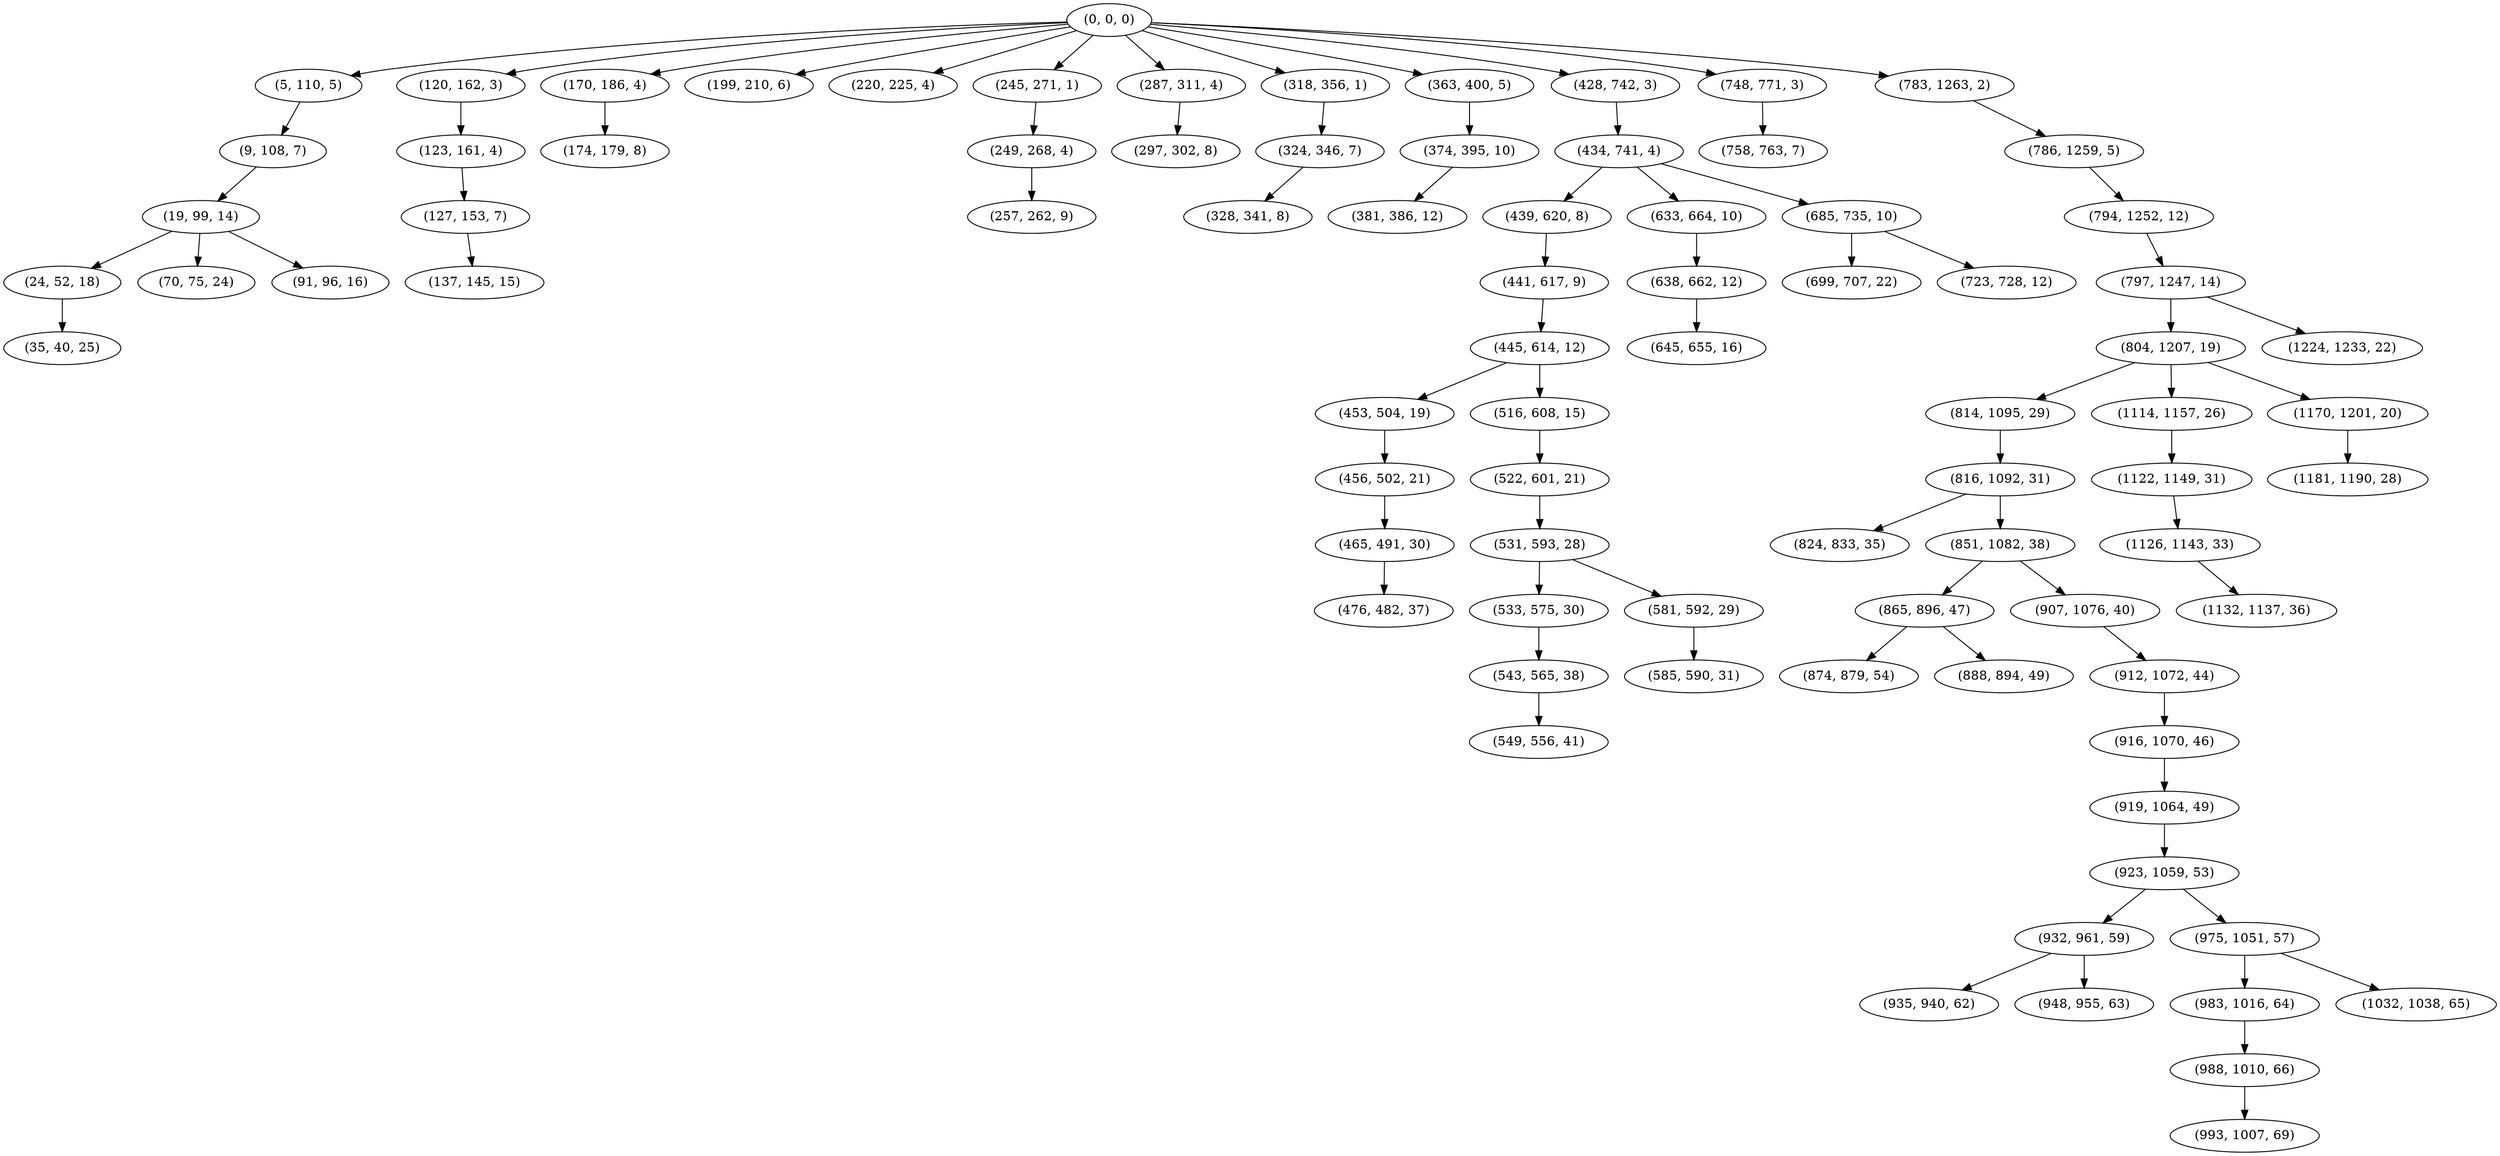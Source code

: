 digraph tree {
    "(0, 0, 0)";
    "(5, 110, 5)";
    "(9, 108, 7)";
    "(19, 99, 14)";
    "(24, 52, 18)";
    "(35, 40, 25)";
    "(70, 75, 24)";
    "(91, 96, 16)";
    "(120, 162, 3)";
    "(123, 161, 4)";
    "(127, 153, 7)";
    "(137, 145, 15)";
    "(170, 186, 4)";
    "(174, 179, 8)";
    "(199, 210, 6)";
    "(220, 225, 4)";
    "(245, 271, 1)";
    "(249, 268, 4)";
    "(257, 262, 9)";
    "(287, 311, 4)";
    "(297, 302, 8)";
    "(318, 356, 1)";
    "(324, 346, 7)";
    "(328, 341, 8)";
    "(363, 400, 5)";
    "(374, 395, 10)";
    "(381, 386, 12)";
    "(428, 742, 3)";
    "(434, 741, 4)";
    "(439, 620, 8)";
    "(441, 617, 9)";
    "(445, 614, 12)";
    "(453, 504, 19)";
    "(456, 502, 21)";
    "(465, 491, 30)";
    "(476, 482, 37)";
    "(516, 608, 15)";
    "(522, 601, 21)";
    "(531, 593, 28)";
    "(533, 575, 30)";
    "(543, 565, 38)";
    "(549, 556, 41)";
    "(581, 592, 29)";
    "(585, 590, 31)";
    "(633, 664, 10)";
    "(638, 662, 12)";
    "(645, 655, 16)";
    "(685, 735, 10)";
    "(699, 707, 22)";
    "(723, 728, 12)";
    "(748, 771, 3)";
    "(758, 763, 7)";
    "(783, 1263, 2)";
    "(786, 1259, 5)";
    "(794, 1252, 12)";
    "(797, 1247, 14)";
    "(804, 1207, 19)";
    "(814, 1095, 29)";
    "(816, 1092, 31)";
    "(824, 833, 35)";
    "(851, 1082, 38)";
    "(865, 896, 47)";
    "(874, 879, 54)";
    "(888, 894, 49)";
    "(907, 1076, 40)";
    "(912, 1072, 44)";
    "(916, 1070, 46)";
    "(919, 1064, 49)";
    "(923, 1059, 53)";
    "(932, 961, 59)";
    "(935, 940, 62)";
    "(948, 955, 63)";
    "(975, 1051, 57)";
    "(983, 1016, 64)";
    "(988, 1010, 66)";
    "(993, 1007, 69)";
    "(1032, 1038, 65)";
    "(1114, 1157, 26)";
    "(1122, 1149, 31)";
    "(1126, 1143, 33)";
    "(1132, 1137, 36)";
    "(1170, 1201, 20)";
    "(1181, 1190, 28)";
    "(1224, 1233, 22)";
    "(0, 0, 0)" -> "(5, 110, 5)";
    "(0, 0, 0)" -> "(120, 162, 3)";
    "(0, 0, 0)" -> "(170, 186, 4)";
    "(0, 0, 0)" -> "(199, 210, 6)";
    "(0, 0, 0)" -> "(220, 225, 4)";
    "(0, 0, 0)" -> "(245, 271, 1)";
    "(0, 0, 0)" -> "(287, 311, 4)";
    "(0, 0, 0)" -> "(318, 356, 1)";
    "(0, 0, 0)" -> "(363, 400, 5)";
    "(0, 0, 0)" -> "(428, 742, 3)";
    "(0, 0, 0)" -> "(748, 771, 3)";
    "(0, 0, 0)" -> "(783, 1263, 2)";
    "(5, 110, 5)" -> "(9, 108, 7)";
    "(9, 108, 7)" -> "(19, 99, 14)";
    "(19, 99, 14)" -> "(24, 52, 18)";
    "(19, 99, 14)" -> "(70, 75, 24)";
    "(19, 99, 14)" -> "(91, 96, 16)";
    "(24, 52, 18)" -> "(35, 40, 25)";
    "(120, 162, 3)" -> "(123, 161, 4)";
    "(123, 161, 4)" -> "(127, 153, 7)";
    "(127, 153, 7)" -> "(137, 145, 15)";
    "(170, 186, 4)" -> "(174, 179, 8)";
    "(245, 271, 1)" -> "(249, 268, 4)";
    "(249, 268, 4)" -> "(257, 262, 9)";
    "(287, 311, 4)" -> "(297, 302, 8)";
    "(318, 356, 1)" -> "(324, 346, 7)";
    "(324, 346, 7)" -> "(328, 341, 8)";
    "(363, 400, 5)" -> "(374, 395, 10)";
    "(374, 395, 10)" -> "(381, 386, 12)";
    "(428, 742, 3)" -> "(434, 741, 4)";
    "(434, 741, 4)" -> "(439, 620, 8)";
    "(434, 741, 4)" -> "(633, 664, 10)";
    "(434, 741, 4)" -> "(685, 735, 10)";
    "(439, 620, 8)" -> "(441, 617, 9)";
    "(441, 617, 9)" -> "(445, 614, 12)";
    "(445, 614, 12)" -> "(453, 504, 19)";
    "(445, 614, 12)" -> "(516, 608, 15)";
    "(453, 504, 19)" -> "(456, 502, 21)";
    "(456, 502, 21)" -> "(465, 491, 30)";
    "(465, 491, 30)" -> "(476, 482, 37)";
    "(516, 608, 15)" -> "(522, 601, 21)";
    "(522, 601, 21)" -> "(531, 593, 28)";
    "(531, 593, 28)" -> "(533, 575, 30)";
    "(531, 593, 28)" -> "(581, 592, 29)";
    "(533, 575, 30)" -> "(543, 565, 38)";
    "(543, 565, 38)" -> "(549, 556, 41)";
    "(581, 592, 29)" -> "(585, 590, 31)";
    "(633, 664, 10)" -> "(638, 662, 12)";
    "(638, 662, 12)" -> "(645, 655, 16)";
    "(685, 735, 10)" -> "(699, 707, 22)";
    "(685, 735, 10)" -> "(723, 728, 12)";
    "(748, 771, 3)" -> "(758, 763, 7)";
    "(783, 1263, 2)" -> "(786, 1259, 5)";
    "(786, 1259, 5)" -> "(794, 1252, 12)";
    "(794, 1252, 12)" -> "(797, 1247, 14)";
    "(797, 1247, 14)" -> "(804, 1207, 19)";
    "(797, 1247, 14)" -> "(1224, 1233, 22)";
    "(804, 1207, 19)" -> "(814, 1095, 29)";
    "(804, 1207, 19)" -> "(1114, 1157, 26)";
    "(804, 1207, 19)" -> "(1170, 1201, 20)";
    "(814, 1095, 29)" -> "(816, 1092, 31)";
    "(816, 1092, 31)" -> "(824, 833, 35)";
    "(816, 1092, 31)" -> "(851, 1082, 38)";
    "(851, 1082, 38)" -> "(865, 896, 47)";
    "(851, 1082, 38)" -> "(907, 1076, 40)";
    "(865, 896, 47)" -> "(874, 879, 54)";
    "(865, 896, 47)" -> "(888, 894, 49)";
    "(907, 1076, 40)" -> "(912, 1072, 44)";
    "(912, 1072, 44)" -> "(916, 1070, 46)";
    "(916, 1070, 46)" -> "(919, 1064, 49)";
    "(919, 1064, 49)" -> "(923, 1059, 53)";
    "(923, 1059, 53)" -> "(932, 961, 59)";
    "(923, 1059, 53)" -> "(975, 1051, 57)";
    "(932, 961, 59)" -> "(935, 940, 62)";
    "(932, 961, 59)" -> "(948, 955, 63)";
    "(975, 1051, 57)" -> "(983, 1016, 64)";
    "(975, 1051, 57)" -> "(1032, 1038, 65)";
    "(983, 1016, 64)" -> "(988, 1010, 66)";
    "(988, 1010, 66)" -> "(993, 1007, 69)";
    "(1114, 1157, 26)" -> "(1122, 1149, 31)";
    "(1122, 1149, 31)" -> "(1126, 1143, 33)";
    "(1126, 1143, 33)" -> "(1132, 1137, 36)";
    "(1170, 1201, 20)" -> "(1181, 1190, 28)";
}
